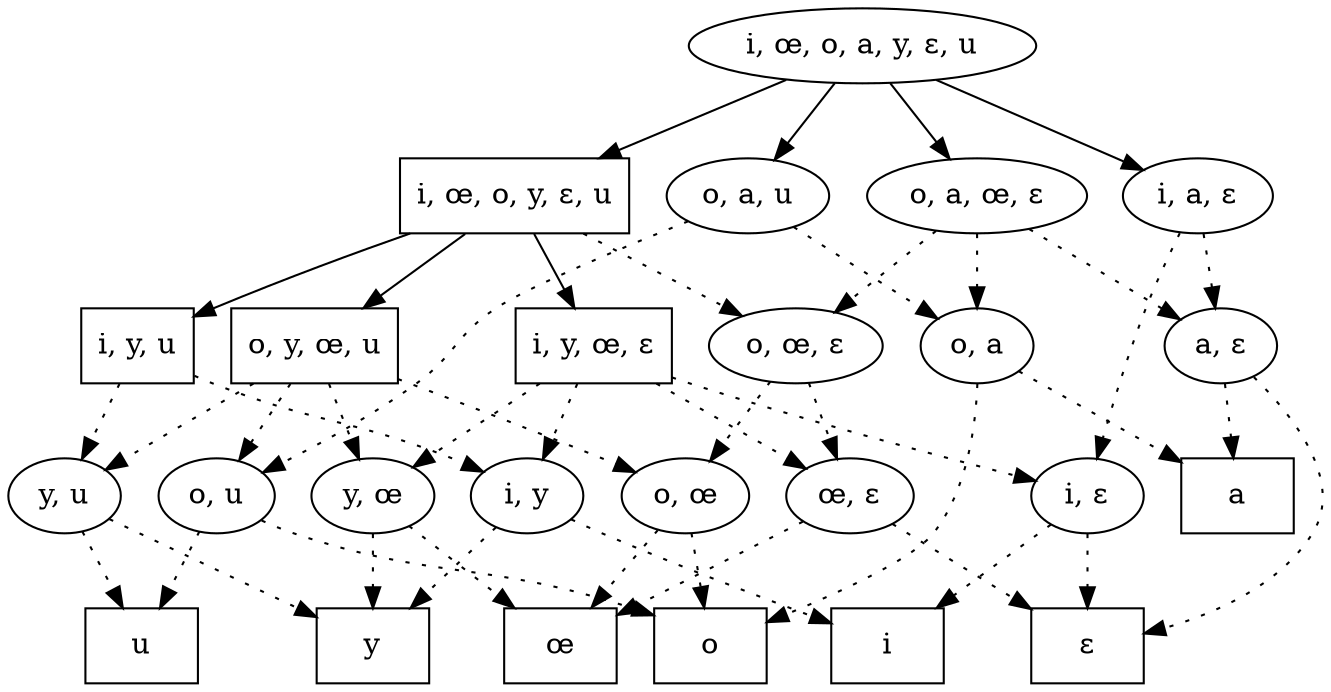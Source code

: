 // None
digraph {
	0 [label="i, œ, o, a, y, ɛ, u"]
	1 [label="i, œ, o, y, ɛ, u",shape=box]
	2 [label="i, y, œ, ɛ",shape=box]
	3 [label="o, y, œ, u",shape=box]
	4 [label="i, y, u",shape=box]
	5 [label="i",shape=box]
	6 [label="y",shape=box]
	7 [label="u",shape=box]
	8 [label="ɛ",shape=box]
	9 [label="œ",shape=box]
	10 [label="o",shape=box]
	11 [label="a",shape=box]
	12 [label="y, œ"]
	13 [label="i, y"]
	14 [label="y, u"]
	15 [label="o, a, u"]
	16 [label="i, a, ɛ"]
	17 [label="o, a, œ, ɛ"]
	18 [label="o, u"]
	19 [label="i, ɛ"]
	20 [label="o, œ, ɛ"]
	21 [label="œ, ɛ"]
	22 [label="o, œ"]
	23 [label="o, a"]
	24 [label="a, ɛ"]
	0 -> 1 []
	0 -> 15 []
	0 -> 16 []
	0 -> 17 []
	1 -> 2 []
	1 -> 3 []
	1 -> 4 []
	1 -> 20 [style=dotted]
	2 -> 12 [style=dotted]
	2 -> 13 [style=dotted]
	2 -> 19 [style=dotted]
	2 -> 21 [style=dotted]
	3 -> 12 [style=dotted]
	3 -> 14 [style=dotted]
	3 -> 18 [style=dotted]
	3 -> 22 [style=dotted]
	4 -> 13 [style=dotted]
	4 -> 14 [style=dotted]
	12 -> 6 [style=dotted]
	12 -> 9 [style=dotted]
	13 -> 5 [style=dotted]
	13 -> 6 [style=dotted]
	14 -> 6 [style=dotted]
	14 -> 7 [style=dotted]
	15 -> 18 [style=dotted]
	15 -> 23 [style=dotted]
	16 -> 19 [style=dotted]
	16 -> 24 [style=dotted]
	17 -> 20 [style=dotted]
	17 -> 23 [style=dotted]
	17 -> 24 [style=dotted]
	18 -> 7 [style=dotted]
	18 -> 10 [style=dotted]
	19 -> 5 [style=dotted]
	19 -> 8 [style=dotted]
	20 -> 21 [style=dotted]
	20 -> 22 [style=dotted]
	21 -> 8 [style=dotted]
	21 -> 9 [style=dotted]
	22 -> 9 [style=dotted]
	22 -> 10 [style=dotted]
	23 -> 10 [style=dotted]
	23 -> 11 [style=dotted]
	24 -> 8 [style=dotted]
	24 -> 11 [style=dotted]
}
